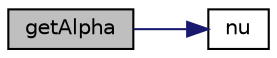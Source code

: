 digraph "getAlpha"
{
  bgcolor="transparent";
  edge [fontname="Helvetica",fontsize="10",labelfontname="Helvetica",labelfontsize="10"];
  node [fontname="Helvetica",fontsize="10",shape=record];
  rankdir="LR";
  Node241 [label="getAlpha",height=0.2,width=0.4,color="black", fillcolor="grey75", style="filled", fontcolor="black"];
  Node241 -> Node242 [color="midnightblue",fontsize="10",style="solid",fontname="Helvetica"];
  Node242 [label="nu",height=0.2,width=0.4,color="black",URL="$classFoam_1_1DATurbulenceModel.html#a8ec0cfa6e40933dad3a642f390950937",tooltip="get the nu field "];
}

